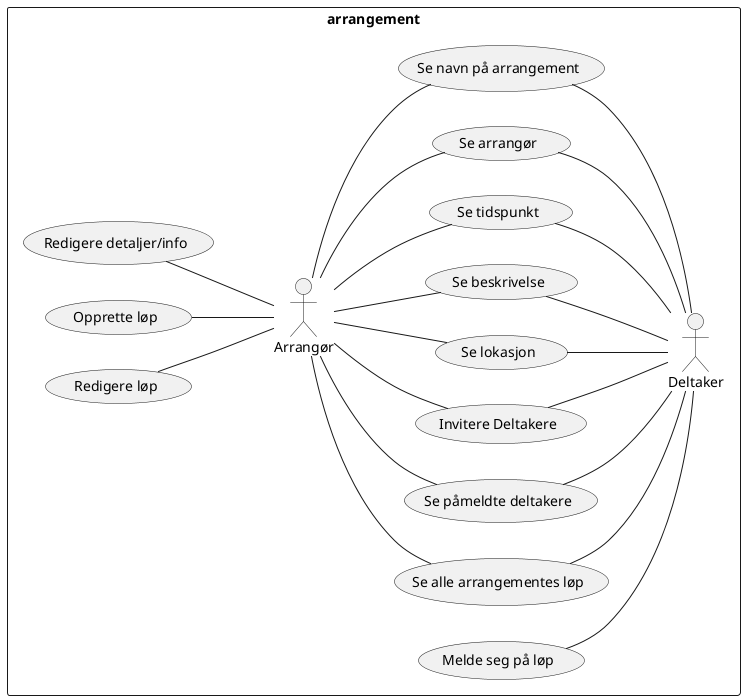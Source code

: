  @startuml
left to right direction
skinparam packageStyle rectangle

rectangle arrangement {
:Arrangør:

Arrangør -up- (Redigere løp)
Arrangør -up- (Opprette løp)
Arrangør -up- (Redigere detaljer/info)
Arrangør -- (Se alle arrangementes løp)
Arrangør -- (Se påmeldte deltakere)
Arrangør -- (Invitere Deltakere)
Arrangør -- (Se lokasjon)
Arrangør -- (Se beskrivelse)
Arrangør -- (Se tidspunkt)
Arrangør -- (Se arrangør)
Arrangør -- (Se navn på arrangement)

:Deltaker:

(Se navn på arrangement) -- Deltaker
(Se arrangør) -- Deltaker
(Se tidspunkt) -- Deltaker
(Se påmeldte deltakere) -- Deltaker
(Invitere Deltakere) -- Deltaker
(Se alle arrangementes løp) -- Deltaker
(Se beskrivelse) -- Deltaker
(Melde seg på løp) -- Deltaker
(Se lokasjon) -- Deltaker
}
 @enduml